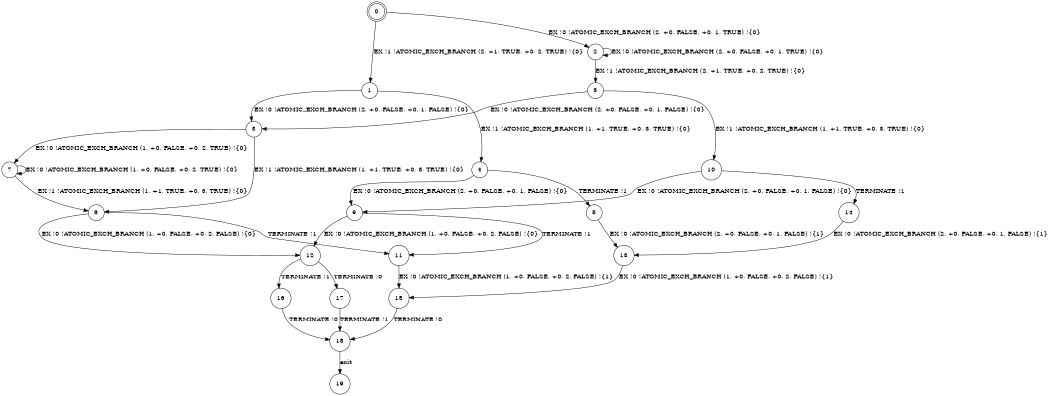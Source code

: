 digraph BCG {
size = "7, 10.5";
center = TRUE;
node [shape = circle];
0 [peripheries = 2];
0 -> 1 [label = "EX !1 !ATOMIC_EXCH_BRANCH (2, +1, TRUE, +0, 2, TRUE) !{0}"];
0 -> 2 [label = "EX !0 !ATOMIC_EXCH_BRANCH (2, +0, FALSE, +0, 1, TRUE) !{0}"];
1 -> 3 [label = "EX !0 !ATOMIC_EXCH_BRANCH (2, +0, FALSE, +0, 1, FALSE) !{0}"];
1 -> 4 [label = "EX !1 !ATOMIC_EXCH_BRANCH (1, +1, TRUE, +0, 3, TRUE) !{0}"];
2 -> 5 [label = "EX !1 !ATOMIC_EXCH_BRANCH (2, +1, TRUE, +0, 2, TRUE) !{0}"];
2 -> 2 [label = "EX !0 !ATOMIC_EXCH_BRANCH (2, +0, FALSE, +0, 1, TRUE) !{0}"];
3 -> 6 [label = "EX !1 !ATOMIC_EXCH_BRANCH (1, +1, TRUE, +0, 3, TRUE) !{0}"];
3 -> 7 [label = "EX !0 !ATOMIC_EXCH_BRANCH (1, +0, FALSE, +0, 2, TRUE) !{0}"];
4 -> 8 [label = "TERMINATE !1"];
4 -> 9 [label = "EX !0 !ATOMIC_EXCH_BRANCH (2, +0, FALSE, +0, 1, FALSE) !{0}"];
5 -> 10 [label = "EX !1 !ATOMIC_EXCH_BRANCH (1, +1, TRUE, +0, 3, TRUE) !{0}"];
5 -> 3 [label = "EX !0 !ATOMIC_EXCH_BRANCH (2, +0, FALSE, +0, 1, FALSE) !{0}"];
6 -> 11 [label = "TERMINATE !1"];
6 -> 12 [label = "EX !0 !ATOMIC_EXCH_BRANCH (1, +0, FALSE, +0, 2, FALSE) !{0}"];
7 -> 6 [label = "EX !1 !ATOMIC_EXCH_BRANCH (1, +1, TRUE, +0, 3, TRUE) !{0}"];
7 -> 7 [label = "EX !0 !ATOMIC_EXCH_BRANCH (1, +0, FALSE, +0, 2, TRUE) !{0}"];
8 -> 13 [label = "EX !0 !ATOMIC_EXCH_BRANCH (2, +0, FALSE, +0, 1, FALSE) !{1}"];
9 -> 11 [label = "TERMINATE !1"];
9 -> 12 [label = "EX !0 !ATOMIC_EXCH_BRANCH (1, +0, FALSE, +0, 2, FALSE) !{0}"];
10 -> 14 [label = "TERMINATE !1"];
10 -> 9 [label = "EX !0 !ATOMIC_EXCH_BRANCH (2, +0, FALSE, +0, 1, FALSE) !{0}"];
11 -> 15 [label = "EX !0 !ATOMIC_EXCH_BRANCH (1, +0, FALSE, +0, 2, FALSE) !{1}"];
12 -> 16 [label = "TERMINATE !1"];
12 -> 17 [label = "TERMINATE !0"];
13 -> 15 [label = "EX !0 !ATOMIC_EXCH_BRANCH (1, +0, FALSE, +0, 2, FALSE) !{1}"];
14 -> 13 [label = "EX !0 !ATOMIC_EXCH_BRANCH (2, +0, FALSE, +0, 1, FALSE) !{1}"];
15 -> 18 [label = "TERMINATE !0"];
16 -> 18 [label = "TERMINATE !0"];
17 -> 18 [label = "TERMINATE !1"];
18 -> 19 [label = "exit"];
}
